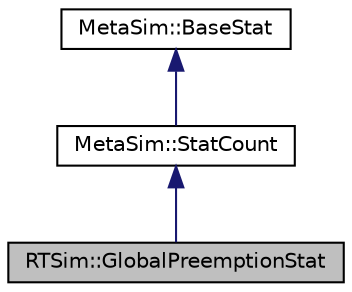 digraph "RTSim::GlobalPreemptionStat"
{
  edge [fontname="Helvetica",fontsize="10",labelfontname="Helvetica",labelfontsize="10"];
  node [fontname="Helvetica",fontsize="10",shape=record];
  Node0 [label="RTSim::GlobalPreemptionStat",height=0.2,width=0.4,color="black", fillcolor="grey75", style="filled", fontcolor="black"];
  Node1 -> Node0 [dir="back",color="midnightblue",fontsize="10",style="solid",fontname="Helvetica"];
  Node1 [label="MetaSim::StatCount",height=0.2,width=0.4,color="black", fillcolor="white", style="filled",URL="$classMetaSim_1_1StatCount.html",tooltip="Counts the number of occurrences of an event. "];
  Node2 -> Node1 [dir="back",color="midnightblue",fontsize="10",style="solid",fontname="Helvetica"];
  Node2 [label="MetaSim::BaseStat",height=0.2,width=0.4,color="black", fillcolor="white", style="filled",URL="$classMetaSim_1_1BaseStat.html",tooltip="The basic statistical class. "];
}
